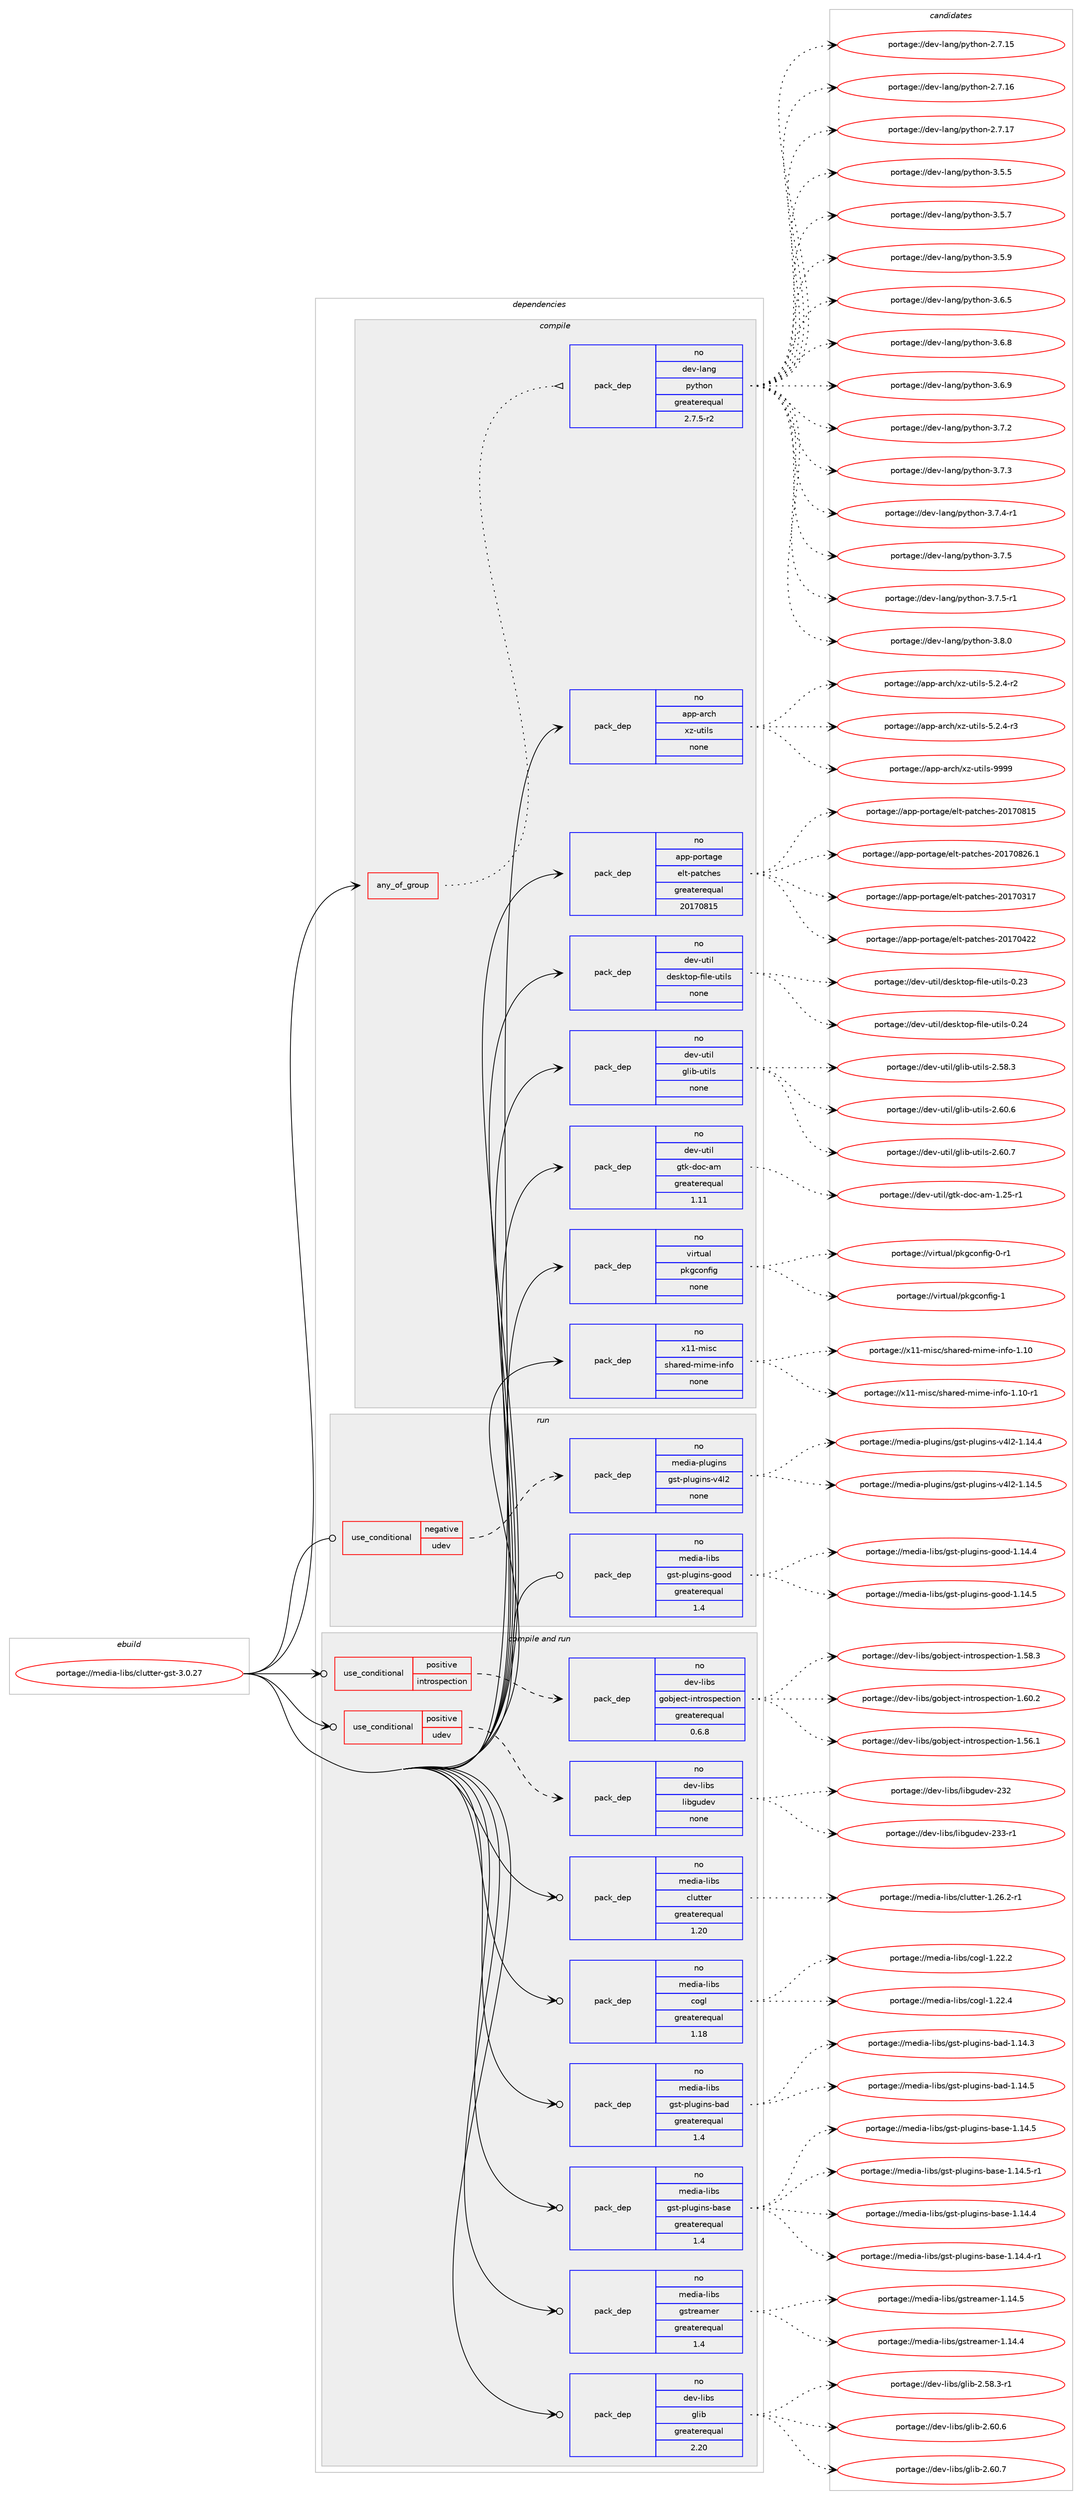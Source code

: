 digraph prolog {

# *************
# Graph options
# *************

newrank=true;
concentrate=true;
compound=true;
graph [rankdir=LR,fontname=Helvetica,fontsize=10,ranksep=1.5];#, ranksep=2.5, nodesep=0.2];
edge  [arrowhead=vee];
node  [fontname=Helvetica,fontsize=10];

# **********
# The ebuild
# **********

subgraph cluster_leftcol {
color=gray;
rank=same;
label=<<i>ebuild</i>>;
id [label="portage://media-libs/clutter-gst-3.0.27", color=red, width=4, href="../media-libs/clutter-gst-3.0.27.svg"];
}

# ****************
# The dependencies
# ****************

subgraph cluster_midcol {
color=gray;
label=<<i>dependencies</i>>;
subgraph cluster_compile {
fillcolor="#eeeeee";
style=filled;
label=<<i>compile</i>>;
subgraph any5008 {
dependency318105 [label=<<TABLE BORDER="0" CELLBORDER="1" CELLSPACING="0" CELLPADDING="4"><TR><TD CELLPADDING="10">any_of_group</TD></TR></TABLE>>, shape=none, color=red];subgraph pack233567 {
dependency318106 [label=<<TABLE BORDER="0" CELLBORDER="1" CELLSPACING="0" CELLPADDING="4" WIDTH="220"><TR><TD ROWSPAN="6" CELLPADDING="30">pack_dep</TD></TR><TR><TD WIDTH="110">no</TD></TR><TR><TD>dev-lang</TD></TR><TR><TD>python</TD></TR><TR><TD>greaterequal</TD></TR><TR><TD>2.7.5-r2</TD></TR></TABLE>>, shape=none, color=blue];
}
dependency318105:e -> dependency318106:w [weight=20,style="dotted",arrowhead="oinv"];
}
id:e -> dependency318105:w [weight=20,style="solid",arrowhead="vee"];
subgraph pack233568 {
dependency318107 [label=<<TABLE BORDER="0" CELLBORDER="1" CELLSPACING="0" CELLPADDING="4" WIDTH="220"><TR><TD ROWSPAN="6" CELLPADDING="30">pack_dep</TD></TR><TR><TD WIDTH="110">no</TD></TR><TR><TD>app-arch</TD></TR><TR><TD>xz-utils</TD></TR><TR><TD>none</TD></TR><TR><TD></TD></TR></TABLE>>, shape=none, color=blue];
}
id:e -> dependency318107:w [weight=20,style="solid",arrowhead="vee"];
subgraph pack233569 {
dependency318108 [label=<<TABLE BORDER="0" CELLBORDER="1" CELLSPACING="0" CELLPADDING="4" WIDTH="220"><TR><TD ROWSPAN="6" CELLPADDING="30">pack_dep</TD></TR><TR><TD WIDTH="110">no</TD></TR><TR><TD>app-portage</TD></TR><TR><TD>elt-patches</TD></TR><TR><TD>greaterequal</TD></TR><TR><TD>20170815</TD></TR></TABLE>>, shape=none, color=blue];
}
id:e -> dependency318108:w [weight=20,style="solid",arrowhead="vee"];
subgraph pack233570 {
dependency318109 [label=<<TABLE BORDER="0" CELLBORDER="1" CELLSPACING="0" CELLPADDING="4" WIDTH="220"><TR><TD ROWSPAN="6" CELLPADDING="30">pack_dep</TD></TR><TR><TD WIDTH="110">no</TD></TR><TR><TD>dev-util</TD></TR><TR><TD>desktop-file-utils</TD></TR><TR><TD>none</TD></TR><TR><TD></TD></TR></TABLE>>, shape=none, color=blue];
}
id:e -> dependency318109:w [weight=20,style="solid",arrowhead="vee"];
subgraph pack233571 {
dependency318110 [label=<<TABLE BORDER="0" CELLBORDER="1" CELLSPACING="0" CELLPADDING="4" WIDTH="220"><TR><TD ROWSPAN="6" CELLPADDING="30">pack_dep</TD></TR><TR><TD WIDTH="110">no</TD></TR><TR><TD>dev-util</TD></TR><TR><TD>glib-utils</TD></TR><TR><TD>none</TD></TR><TR><TD></TD></TR></TABLE>>, shape=none, color=blue];
}
id:e -> dependency318110:w [weight=20,style="solid",arrowhead="vee"];
subgraph pack233572 {
dependency318111 [label=<<TABLE BORDER="0" CELLBORDER="1" CELLSPACING="0" CELLPADDING="4" WIDTH="220"><TR><TD ROWSPAN="6" CELLPADDING="30">pack_dep</TD></TR><TR><TD WIDTH="110">no</TD></TR><TR><TD>dev-util</TD></TR><TR><TD>gtk-doc-am</TD></TR><TR><TD>greaterequal</TD></TR><TR><TD>1.11</TD></TR></TABLE>>, shape=none, color=blue];
}
id:e -> dependency318111:w [weight=20,style="solid",arrowhead="vee"];
subgraph pack233573 {
dependency318112 [label=<<TABLE BORDER="0" CELLBORDER="1" CELLSPACING="0" CELLPADDING="4" WIDTH="220"><TR><TD ROWSPAN="6" CELLPADDING="30">pack_dep</TD></TR><TR><TD WIDTH="110">no</TD></TR><TR><TD>virtual</TD></TR><TR><TD>pkgconfig</TD></TR><TR><TD>none</TD></TR><TR><TD></TD></TR></TABLE>>, shape=none, color=blue];
}
id:e -> dependency318112:w [weight=20,style="solid",arrowhead="vee"];
subgraph pack233574 {
dependency318113 [label=<<TABLE BORDER="0" CELLBORDER="1" CELLSPACING="0" CELLPADDING="4" WIDTH="220"><TR><TD ROWSPAN="6" CELLPADDING="30">pack_dep</TD></TR><TR><TD WIDTH="110">no</TD></TR><TR><TD>x11-misc</TD></TR><TR><TD>shared-mime-info</TD></TR><TR><TD>none</TD></TR><TR><TD></TD></TR></TABLE>>, shape=none, color=blue];
}
id:e -> dependency318113:w [weight=20,style="solid",arrowhead="vee"];
}
subgraph cluster_compileandrun {
fillcolor="#eeeeee";
style=filled;
label=<<i>compile and run</i>>;
subgraph cond79409 {
dependency318114 [label=<<TABLE BORDER="0" CELLBORDER="1" CELLSPACING="0" CELLPADDING="4"><TR><TD ROWSPAN="3" CELLPADDING="10">use_conditional</TD></TR><TR><TD>positive</TD></TR><TR><TD>introspection</TD></TR></TABLE>>, shape=none, color=red];
subgraph pack233575 {
dependency318115 [label=<<TABLE BORDER="0" CELLBORDER="1" CELLSPACING="0" CELLPADDING="4" WIDTH="220"><TR><TD ROWSPAN="6" CELLPADDING="30">pack_dep</TD></TR><TR><TD WIDTH="110">no</TD></TR><TR><TD>dev-libs</TD></TR><TR><TD>gobject-introspection</TD></TR><TR><TD>greaterequal</TD></TR><TR><TD>0.6.8</TD></TR></TABLE>>, shape=none, color=blue];
}
dependency318114:e -> dependency318115:w [weight=20,style="dashed",arrowhead="vee"];
}
id:e -> dependency318114:w [weight=20,style="solid",arrowhead="odotvee"];
subgraph cond79410 {
dependency318116 [label=<<TABLE BORDER="0" CELLBORDER="1" CELLSPACING="0" CELLPADDING="4"><TR><TD ROWSPAN="3" CELLPADDING="10">use_conditional</TD></TR><TR><TD>positive</TD></TR><TR><TD>udev</TD></TR></TABLE>>, shape=none, color=red];
subgraph pack233576 {
dependency318117 [label=<<TABLE BORDER="0" CELLBORDER="1" CELLSPACING="0" CELLPADDING="4" WIDTH="220"><TR><TD ROWSPAN="6" CELLPADDING="30">pack_dep</TD></TR><TR><TD WIDTH="110">no</TD></TR><TR><TD>dev-libs</TD></TR><TR><TD>libgudev</TD></TR><TR><TD>none</TD></TR><TR><TD></TD></TR></TABLE>>, shape=none, color=blue];
}
dependency318116:e -> dependency318117:w [weight=20,style="dashed",arrowhead="vee"];
}
id:e -> dependency318116:w [weight=20,style="solid",arrowhead="odotvee"];
subgraph pack233577 {
dependency318118 [label=<<TABLE BORDER="0" CELLBORDER="1" CELLSPACING="0" CELLPADDING="4" WIDTH="220"><TR><TD ROWSPAN="6" CELLPADDING="30">pack_dep</TD></TR><TR><TD WIDTH="110">no</TD></TR><TR><TD>dev-libs</TD></TR><TR><TD>glib</TD></TR><TR><TD>greaterequal</TD></TR><TR><TD>2.20</TD></TR></TABLE>>, shape=none, color=blue];
}
id:e -> dependency318118:w [weight=20,style="solid",arrowhead="odotvee"];
subgraph pack233578 {
dependency318119 [label=<<TABLE BORDER="0" CELLBORDER="1" CELLSPACING="0" CELLPADDING="4" WIDTH="220"><TR><TD ROWSPAN="6" CELLPADDING="30">pack_dep</TD></TR><TR><TD WIDTH="110">no</TD></TR><TR><TD>media-libs</TD></TR><TR><TD>clutter</TD></TR><TR><TD>greaterequal</TD></TR><TR><TD>1.20</TD></TR></TABLE>>, shape=none, color=blue];
}
id:e -> dependency318119:w [weight=20,style="solid",arrowhead="odotvee"];
subgraph pack233579 {
dependency318120 [label=<<TABLE BORDER="0" CELLBORDER="1" CELLSPACING="0" CELLPADDING="4" WIDTH="220"><TR><TD ROWSPAN="6" CELLPADDING="30">pack_dep</TD></TR><TR><TD WIDTH="110">no</TD></TR><TR><TD>media-libs</TD></TR><TR><TD>cogl</TD></TR><TR><TD>greaterequal</TD></TR><TR><TD>1.18</TD></TR></TABLE>>, shape=none, color=blue];
}
id:e -> dependency318120:w [weight=20,style="solid",arrowhead="odotvee"];
subgraph pack233580 {
dependency318121 [label=<<TABLE BORDER="0" CELLBORDER="1" CELLSPACING="0" CELLPADDING="4" WIDTH="220"><TR><TD ROWSPAN="6" CELLPADDING="30">pack_dep</TD></TR><TR><TD WIDTH="110">no</TD></TR><TR><TD>media-libs</TD></TR><TR><TD>gst-plugins-bad</TD></TR><TR><TD>greaterequal</TD></TR><TR><TD>1.4</TD></TR></TABLE>>, shape=none, color=blue];
}
id:e -> dependency318121:w [weight=20,style="solid",arrowhead="odotvee"];
subgraph pack233581 {
dependency318122 [label=<<TABLE BORDER="0" CELLBORDER="1" CELLSPACING="0" CELLPADDING="4" WIDTH="220"><TR><TD ROWSPAN="6" CELLPADDING="30">pack_dep</TD></TR><TR><TD WIDTH="110">no</TD></TR><TR><TD>media-libs</TD></TR><TR><TD>gst-plugins-base</TD></TR><TR><TD>greaterequal</TD></TR><TR><TD>1.4</TD></TR></TABLE>>, shape=none, color=blue];
}
id:e -> dependency318122:w [weight=20,style="solid",arrowhead="odotvee"];
subgraph pack233582 {
dependency318123 [label=<<TABLE BORDER="0" CELLBORDER="1" CELLSPACING="0" CELLPADDING="4" WIDTH="220"><TR><TD ROWSPAN="6" CELLPADDING="30">pack_dep</TD></TR><TR><TD WIDTH="110">no</TD></TR><TR><TD>media-libs</TD></TR><TR><TD>gstreamer</TD></TR><TR><TD>greaterequal</TD></TR><TR><TD>1.4</TD></TR></TABLE>>, shape=none, color=blue];
}
id:e -> dependency318123:w [weight=20,style="solid",arrowhead="odotvee"];
}
subgraph cluster_run {
fillcolor="#eeeeee";
style=filled;
label=<<i>run</i>>;
subgraph cond79411 {
dependency318124 [label=<<TABLE BORDER="0" CELLBORDER="1" CELLSPACING="0" CELLPADDING="4"><TR><TD ROWSPAN="3" CELLPADDING="10">use_conditional</TD></TR><TR><TD>negative</TD></TR><TR><TD>udev</TD></TR></TABLE>>, shape=none, color=red];
subgraph pack233583 {
dependency318125 [label=<<TABLE BORDER="0" CELLBORDER="1" CELLSPACING="0" CELLPADDING="4" WIDTH="220"><TR><TD ROWSPAN="6" CELLPADDING="30">pack_dep</TD></TR><TR><TD WIDTH="110">no</TD></TR><TR><TD>media-plugins</TD></TR><TR><TD>gst-plugins-v4l2</TD></TR><TR><TD>none</TD></TR><TR><TD></TD></TR></TABLE>>, shape=none, color=blue];
}
dependency318124:e -> dependency318125:w [weight=20,style="dashed",arrowhead="vee"];
}
id:e -> dependency318124:w [weight=20,style="solid",arrowhead="odot"];
subgraph pack233584 {
dependency318126 [label=<<TABLE BORDER="0" CELLBORDER="1" CELLSPACING="0" CELLPADDING="4" WIDTH="220"><TR><TD ROWSPAN="6" CELLPADDING="30">pack_dep</TD></TR><TR><TD WIDTH="110">no</TD></TR><TR><TD>media-libs</TD></TR><TR><TD>gst-plugins-good</TD></TR><TR><TD>greaterequal</TD></TR><TR><TD>1.4</TD></TR></TABLE>>, shape=none, color=blue];
}
id:e -> dependency318126:w [weight=20,style="solid",arrowhead="odot"];
}
}

# **************
# The candidates
# **************

subgraph cluster_choices {
rank=same;
color=gray;
label=<<i>candidates</i>>;

subgraph choice233567 {
color=black;
nodesep=1;
choiceportage10010111845108971101034711212111610411111045504655464953 [label="portage://dev-lang/python-2.7.15", color=red, width=4,href="../dev-lang/python-2.7.15.svg"];
choiceportage10010111845108971101034711212111610411111045504655464954 [label="portage://dev-lang/python-2.7.16", color=red, width=4,href="../dev-lang/python-2.7.16.svg"];
choiceportage10010111845108971101034711212111610411111045504655464955 [label="portage://dev-lang/python-2.7.17", color=red, width=4,href="../dev-lang/python-2.7.17.svg"];
choiceportage100101118451089711010347112121116104111110455146534653 [label="portage://dev-lang/python-3.5.5", color=red, width=4,href="../dev-lang/python-3.5.5.svg"];
choiceportage100101118451089711010347112121116104111110455146534655 [label="portage://dev-lang/python-3.5.7", color=red, width=4,href="../dev-lang/python-3.5.7.svg"];
choiceportage100101118451089711010347112121116104111110455146534657 [label="portage://dev-lang/python-3.5.9", color=red, width=4,href="../dev-lang/python-3.5.9.svg"];
choiceportage100101118451089711010347112121116104111110455146544653 [label="portage://dev-lang/python-3.6.5", color=red, width=4,href="../dev-lang/python-3.6.5.svg"];
choiceportage100101118451089711010347112121116104111110455146544656 [label="portage://dev-lang/python-3.6.8", color=red, width=4,href="../dev-lang/python-3.6.8.svg"];
choiceportage100101118451089711010347112121116104111110455146544657 [label="portage://dev-lang/python-3.6.9", color=red, width=4,href="../dev-lang/python-3.6.9.svg"];
choiceportage100101118451089711010347112121116104111110455146554650 [label="portage://dev-lang/python-3.7.2", color=red, width=4,href="../dev-lang/python-3.7.2.svg"];
choiceportage100101118451089711010347112121116104111110455146554651 [label="portage://dev-lang/python-3.7.3", color=red, width=4,href="../dev-lang/python-3.7.3.svg"];
choiceportage1001011184510897110103471121211161041111104551465546524511449 [label="portage://dev-lang/python-3.7.4-r1", color=red, width=4,href="../dev-lang/python-3.7.4-r1.svg"];
choiceportage100101118451089711010347112121116104111110455146554653 [label="portage://dev-lang/python-3.7.5", color=red, width=4,href="../dev-lang/python-3.7.5.svg"];
choiceportage1001011184510897110103471121211161041111104551465546534511449 [label="portage://dev-lang/python-3.7.5-r1", color=red, width=4,href="../dev-lang/python-3.7.5-r1.svg"];
choiceportage100101118451089711010347112121116104111110455146564648 [label="portage://dev-lang/python-3.8.0", color=red, width=4,href="../dev-lang/python-3.8.0.svg"];
dependency318106:e -> choiceportage10010111845108971101034711212111610411111045504655464953:w [style=dotted,weight="100"];
dependency318106:e -> choiceportage10010111845108971101034711212111610411111045504655464954:w [style=dotted,weight="100"];
dependency318106:e -> choiceportage10010111845108971101034711212111610411111045504655464955:w [style=dotted,weight="100"];
dependency318106:e -> choiceportage100101118451089711010347112121116104111110455146534653:w [style=dotted,weight="100"];
dependency318106:e -> choiceportage100101118451089711010347112121116104111110455146534655:w [style=dotted,weight="100"];
dependency318106:e -> choiceportage100101118451089711010347112121116104111110455146534657:w [style=dotted,weight="100"];
dependency318106:e -> choiceportage100101118451089711010347112121116104111110455146544653:w [style=dotted,weight="100"];
dependency318106:e -> choiceportage100101118451089711010347112121116104111110455146544656:w [style=dotted,weight="100"];
dependency318106:e -> choiceportage100101118451089711010347112121116104111110455146544657:w [style=dotted,weight="100"];
dependency318106:e -> choiceportage100101118451089711010347112121116104111110455146554650:w [style=dotted,weight="100"];
dependency318106:e -> choiceportage100101118451089711010347112121116104111110455146554651:w [style=dotted,weight="100"];
dependency318106:e -> choiceportage1001011184510897110103471121211161041111104551465546524511449:w [style=dotted,weight="100"];
dependency318106:e -> choiceportage100101118451089711010347112121116104111110455146554653:w [style=dotted,weight="100"];
dependency318106:e -> choiceportage1001011184510897110103471121211161041111104551465546534511449:w [style=dotted,weight="100"];
dependency318106:e -> choiceportage100101118451089711010347112121116104111110455146564648:w [style=dotted,weight="100"];
}
subgraph choice233568 {
color=black;
nodesep=1;
choiceportage9711211245971149910447120122451171161051081154553465046524511450 [label="portage://app-arch/xz-utils-5.2.4-r2", color=red, width=4,href="../app-arch/xz-utils-5.2.4-r2.svg"];
choiceportage9711211245971149910447120122451171161051081154553465046524511451 [label="portage://app-arch/xz-utils-5.2.4-r3", color=red, width=4,href="../app-arch/xz-utils-5.2.4-r3.svg"];
choiceportage9711211245971149910447120122451171161051081154557575757 [label="portage://app-arch/xz-utils-9999", color=red, width=4,href="../app-arch/xz-utils-9999.svg"];
dependency318107:e -> choiceportage9711211245971149910447120122451171161051081154553465046524511450:w [style=dotted,weight="100"];
dependency318107:e -> choiceportage9711211245971149910447120122451171161051081154553465046524511451:w [style=dotted,weight="100"];
dependency318107:e -> choiceportage9711211245971149910447120122451171161051081154557575757:w [style=dotted,weight="100"];
}
subgraph choice233569 {
color=black;
nodesep=1;
choiceportage97112112451121111141169710310147101108116451129711699104101115455048495548514955 [label="portage://app-portage/elt-patches-20170317", color=red, width=4,href="../app-portage/elt-patches-20170317.svg"];
choiceportage97112112451121111141169710310147101108116451129711699104101115455048495548525050 [label="portage://app-portage/elt-patches-20170422", color=red, width=4,href="../app-portage/elt-patches-20170422.svg"];
choiceportage97112112451121111141169710310147101108116451129711699104101115455048495548564953 [label="portage://app-portage/elt-patches-20170815", color=red, width=4,href="../app-portage/elt-patches-20170815.svg"];
choiceportage971121124511211111411697103101471011081164511297116991041011154550484955485650544649 [label="portage://app-portage/elt-patches-20170826.1", color=red, width=4,href="../app-portage/elt-patches-20170826.1.svg"];
dependency318108:e -> choiceportage97112112451121111141169710310147101108116451129711699104101115455048495548514955:w [style=dotted,weight="100"];
dependency318108:e -> choiceportage97112112451121111141169710310147101108116451129711699104101115455048495548525050:w [style=dotted,weight="100"];
dependency318108:e -> choiceportage97112112451121111141169710310147101108116451129711699104101115455048495548564953:w [style=dotted,weight="100"];
dependency318108:e -> choiceportage971121124511211111411697103101471011081164511297116991041011154550484955485650544649:w [style=dotted,weight="100"];
}
subgraph choice233570 {
color=black;
nodesep=1;
choiceportage100101118451171161051084710010111510711611111245102105108101451171161051081154548465051 [label="portage://dev-util/desktop-file-utils-0.23", color=red, width=4,href="../dev-util/desktop-file-utils-0.23.svg"];
choiceportage100101118451171161051084710010111510711611111245102105108101451171161051081154548465052 [label="portage://dev-util/desktop-file-utils-0.24", color=red, width=4,href="../dev-util/desktop-file-utils-0.24.svg"];
dependency318109:e -> choiceportage100101118451171161051084710010111510711611111245102105108101451171161051081154548465051:w [style=dotted,weight="100"];
dependency318109:e -> choiceportage100101118451171161051084710010111510711611111245102105108101451171161051081154548465052:w [style=dotted,weight="100"];
}
subgraph choice233571 {
color=black;
nodesep=1;
choiceportage1001011184511711610510847103108105984511711610510811545504653564651 [label="portage://dev-util/glib-utils-2.58.3", color=red, width=4,href="../dev-util/glib-utils-2.58.3.svg"];
choiceportage1001011184511711610510847103108105984511711610510811545504654484654 [label="portage://dev-util/glib-utils-2.60.6", color=red, width=4,href="../dev-util/glib-utils-2.60.6.svg"];
choiceportage1001011184511711610510847103108105984511711610510811545504654484655 [label="portage://dev-util/glib-utils-2.60.7", color=red, width=4,href="../dev-util/glib-utils-2.60.7.svg"];
dependency318110:e -> choiceportage1001011184511711610510847103108105984511711610510811545504653564651:w [style=dotted,weight="100"];
dependency318110:e -> choiceportage1001011184511711610510847103108105984511711610510811545504654484654:w [style=dotted,weight="100"];
dependency318110:e -> choiceportage1001011184511711610510847103108105984511711610510811545504654484655:w [style=dotted,weight="100"];
}
subgraph choice233572 {
color=black;
nodesep=1;
choiceportage10010111845117116105108471031161074510011199459710945494650534511449 [label="portage://dev-util/gtk-doc-am-1.25-r1", color=red, width=4,href="../dev-util/gtk-doc-am-1.25-r1.svg"];
dependency318111:e -> choiceportage10010111845117116105108471031161074510011199459710945494650534511449:w [style=dotted,weight="100"];
}
subgraph choice233573 {
color=black;
nodesep=1;
choiceportage11810511411611797108471121071039911111010210510345484511449 [label="portage://virtual/pkgconfig-0-r1", color=red, width=4,href="../virtual/pkgconfig-0-r1.svg"];
choiceportage1181051141161179710847112107103991111101021051034549 [label="portage://virtual/pkgconfig-1", color=red, width=4,href="../virtual/pkgconfig-1.svg"];
dependency318112:e -> choiceportage11810511411611797108471121071039911111010210510345484511449:w [style=dotted,weight="100"];
dependency318112:e -> choiceportage1181051141161179710847112107103991111101021051034549:w [style=dotted,weight="100"];
}
subgraph choice233574 {
color=black;
nodesep=1;
choiceportage12049494510910511599471151049711410110045109105109101451051101021114549464948 [label="portage://x11-misc/shared-mime-info-1.10", color=red, width=4,href="../x11-misc/shared-mime-info-1.10.svg"];
choiceportage120494945109105115994711510497114101100451091051091014510511010211145494649484511449 [label="portage://x11-misc/shared-mime-info-1.10-r1", color=red, width=4,href="../x11-misc/shared-mime-info-1.10-r1.svg"];
dependency318113:e -> choiceportage12049494510910511599471151049711410110045109105109101451051101021114549464948:w [style=dotted,weight="100"];
dependency318113:e -> choiceportage120494945109105115994711510497114101100451091051091014510511010211145494649484511449:w [style=dotted,weight="100"];
}
subgraph choice233575 {
color=black;
nodesep=1;
choiceportage1001011184510810598115471031119810610199116451051101161141111151121019911610511111045494653544649 [label="portage://dev-libs/gobject-introspection-1.56.1", color=red, width=4,href="../dev-libs/gobject-introspection-1.56.1.svg"];
choiceportage1001011184510810598115471031119810610199116451051101161141111151121019911610511111045494653564651 [label="portage://dev-libs/gobject-introspection-1.58.3", color=red, width=4,href="../dev-libs/gobject-introspection-1.58.3.svg"];
choiceportage1001011184510810598115471031119810610199116451051101161141111151121019911610511111045494654484650 [label="portage://dev-libs/gobject-introspection-1.60.2", color=red, width=4,href="../dev-libs/gobject-introspection-1.60.2.svg"];
dependency318115:e -> choiceportage1001011184510810598115471031119810610199116451051101161141111151121019911610511111045494653544649:w [style=dotted,weight="100"];
dependency318115:e -> choiceportage1001011184510810598115471031119810610199116451051101161141111151121019911610511111045494653564651:w [style=dotted,weight="100"];
dependency318115:e -> choiceportage1001011184510810598115471031119810610199116451051101161141111151121019911610511111045494654484650:w [style=dotted,weight="100"];
}
subgraph choice233576 {
color=black;
nodesep=1;
choiceportage1001011184510810598115471081059810311710010111845505150 [label="portage://dev-libs/libgudev-232", color=red, width=4,href="../dev-libs/libgudev-232.svg"];
choiceportage10010111845108105981154710810598103117100101118455051514511449 [label="portage://dev-libs/libgudev-233-r1", color=red, width=4,href="../dev-libs/libgudev-233-r1.svg"];
dependency318117:e -> choiceportage1001011184510810598115471081059810311710010111845505150:w [style=dotted,weight="100"];
dependency318117:e -> choiceportage10010111845108105981154710810598103117100101118455051514511449:w [style=dotted,weight="100"];
}
subgraph choice233577 {
color=black;
nodesep=1;
choiceportage10010111845108105981154710310810598455046535646514511449 [label="portage://dev-libs/glib-2.58.3-r1", color=red, width=4,href="../dev-libs/glib-2.58.3-r1.svg"];
choiceportage1001011184510810598115471031081059845504654484654 [label="portage://dev-libs/glib-2.60.6", color=red, width=4,href="../dev-libs/glib-2.60.6.svg"];
choiceportage1001011184510810598115471031081059845504654484655 [label="portage://dev-libs/glib-2.60.7", color=red, width=4,href="../dev-libs/glib-2.60.7.svg"];
dependency318118:e -> choiceportage10010111845108105981154710310810598455046535646514511449:w [style=dotted,weight="100"];
dependency318118:e -> choiceportage1001011184510810598115471031081059845504654484654:w [style=dotted,weight="100"];
dependency318118:e -> choiceportage1001011184510810598115471031081059845504654484655:w [style=dotted,weight="100"];
}
subgraph choice233578 {
color=black;
nodesep=1;
choiceportage1091011001059745108105981154799108117116116101114454946505446504511449 [label="portage://media-libs/clutter-1.26.2-r1", color=red, width=4,href="../media-libs/clutter-1.26.2-r1.svg"];
dependency318119:e -> choiceportage1091011001059745108105981154799108117116116101114454946505446504511449:w [style=dotted,weight="100"];
}
subgraph choice233579 {
color=black;
nodesep=1;
choiceportage109101100105974510810598115479911110310845494650504650 [label="portage://media-libs/cogl-1.22.2", color=red, width=4,href="../media-libs/cogl-1.22.2.svg"];
choiceportage109101100105974510810598115479911110310845494650504652 [label="portage://media-libs/cogl-1.22.4", color=red, width=4,href="../media-libs/cogl-1.22.4.svg"];
dependency318120:e -> choiceportage109101100105974510810598115479911110310845494650504650:w [style=dotted,weight="100"];
dependency318120:e -> choiceportage109101100105974510810598115479911110310845494650504652:w [style=dotted,weight="100"];
}
subgraph choice233580 {
color=black;
nodesep=1;
choiceportage109101100105974510810598115471031151164511210811710310511011545989710045494649524651 [label="portage://media-libs/gst-plugins-bad-1.14.3", color=red, width=4,href="../media-libs/gst-plugins-bad-1.14.3.svg"];
choiceportage109101100105974510810598115471031151164511210811710310511011545989710045494649524653 [label="portage://media-libs/gst-plugins-bad-1.14.5", color=red, width=4,href="../media-libs/gst-plugins-bad-1.14.5.svg"];
dependency318121:e -> choiceportage109101100105974510810598115471031151164511210811710310511011545989710045494649524651:w [style=dotted,weight="100"];
dependency318121:e -> choiceportage109101100105974510810598115471031151164511210811710310511011545989710045494649524653:w [style=dotted,weight="100"];
}
subgraph choice233581 {
color=black;
nodesep=1;
choiceportage109101100105974510810598115471031151164511210811710310511011545989711510145494649524652 [label="portage://media-libs/gst-plugins-base-1.14.4", color=red, width=4,href="../media-libs/gst-plugins-base-1.14.4.svg"];
choiceportage1091011001059745108105981154710311511645112108117103105110115459897115101454946495246524511449 [label="portage://media-libs/gst-plugins-base-1.14.4-r1", color=red, width=4,href="../media-libs/gst-plugins-base-1.14.4-r1.svg"];
choiceportage109101100105974510810598115471031151164511210811710310511011545989711510145494649524653 [label="portage://media-libs/gst-plugins-base-1.14.5", color=red, width=4,href="../media-libs/gst-plugins-base-1.14.5.svg"];
choiceportage1091011001059745108105981154710311511645112108117103105110115459897115101454946495246534511449 [label="portage://media-libs/gst-plugins-base-1.14.5-r1", color=red, width=4,href="../media-libs/gst-plugins-base-1.14.5-r1.svg"];
dependency318122:e -> choiceportage109101100105974510810598115471031151164511210811710310511011545989711510145494649524652:w [style=dotted,weight="100"];
dependency318122:e -> choiceportage1091011001059745108105981154710311511645112108117103105110115459897115101454946495246524511449:w [style=dotted,weight="100"];
dependency318122:e -> choiceportage109101100105974510810598115471031151164511210811710310511011545989711510145494649524653:w [style=dotted,weight="100"];
dependency318122:e -> choiceportage1091011001059745108105981154710311511645112108117103105110115459897115101454946495246534511449:w [style=dotted,weight="100"];
}
subgraph choice233582 {
color=black;
nodesep=1;
choiceportage109101100105974510810598115471031151161141019710910111445494649524652 [label="portage://media-libs/gstreamer-1.14.4", color=red, width=4,href="../media-libs/gstreamer-1.14.4.svg"];
choiceportage109101100105974510810598115471031151161141019710910111445494649524653 [label="portage://media-libs/gstreamer-1.14.5", color=red, width=4,href="../media-libs/gstreamer-1.14.5.svg"];
dependency318123:e -> choiceportage109101100105974510810598115471031151161141019710910111445494649524652:w [style=dotted,weight="100"];
dependency318123:e -> choiceportage109101100105974510810598115471031151161141019710910111445494649524653:w [style=dotted,weight="100"];
}
subgraph choice233583 {
color=black;
nodesep=1;
choiceportage1091011001059745112108117103105110115471031151164511210811710310511011545118521085045494649524652 [label="portage://media-plugins/gst-plugins-v4l2-1.14.4", color=red, width=4,href="../media-plugins/gst-plugins-v4l2-1.14.4.svg"];
choiceportage1091011001059745112108117103105110115471031151164511210811710310511011545118521085045494649524653 [label="portage://media-plugins/gst-plugins-v4l2-1.14.5", color=red, width=4,href="../media-plugins/gst-plugins-v4l2-1.14.5.svg"];
dependency318125:e -> choiceportage1091011001059745112108117103105110115471031151164511210811710310511011545118521085045494649524652:w [style=dotted,weight="100"];
dependency318125:e -> choiceportage1091011001059745112108117103105110115471031151164511210811710310511011545118521085045494649524653:w [style=dotted,weight="100"];
}
subgraph choice233584 {
color=black;
nodesep=1;
choiceportage10910110010597451081059811547103115116451121081171031051101154510311111110045494649524652 [label="portage://media-libs/gst-plugins-good-1.14.4", color=red, width=4,href="../media-libs/gst-plugins-good-1.14.4.svg"];
choiceportage10910110010597451081059811547103115116451121081171031051101154510311111110045494649524653 [label="portage://media-libs/gst-plugins-good-1.14.5", color=red, width=4,href="../media-libs/gst-plugins-good-1.14.5.svg"];
dependency318126:e -> choiceportage10910110010597451081059811547103115116451121081171031051101154510311111110045494649524652:w [style=dotted,weight="100"];
dependency318126:e -> choiceportage10910110010597451081059811547103115116451121081171031051101154510311111110045494649524653:w [style=dotted,weight="100"];
}
}

}
